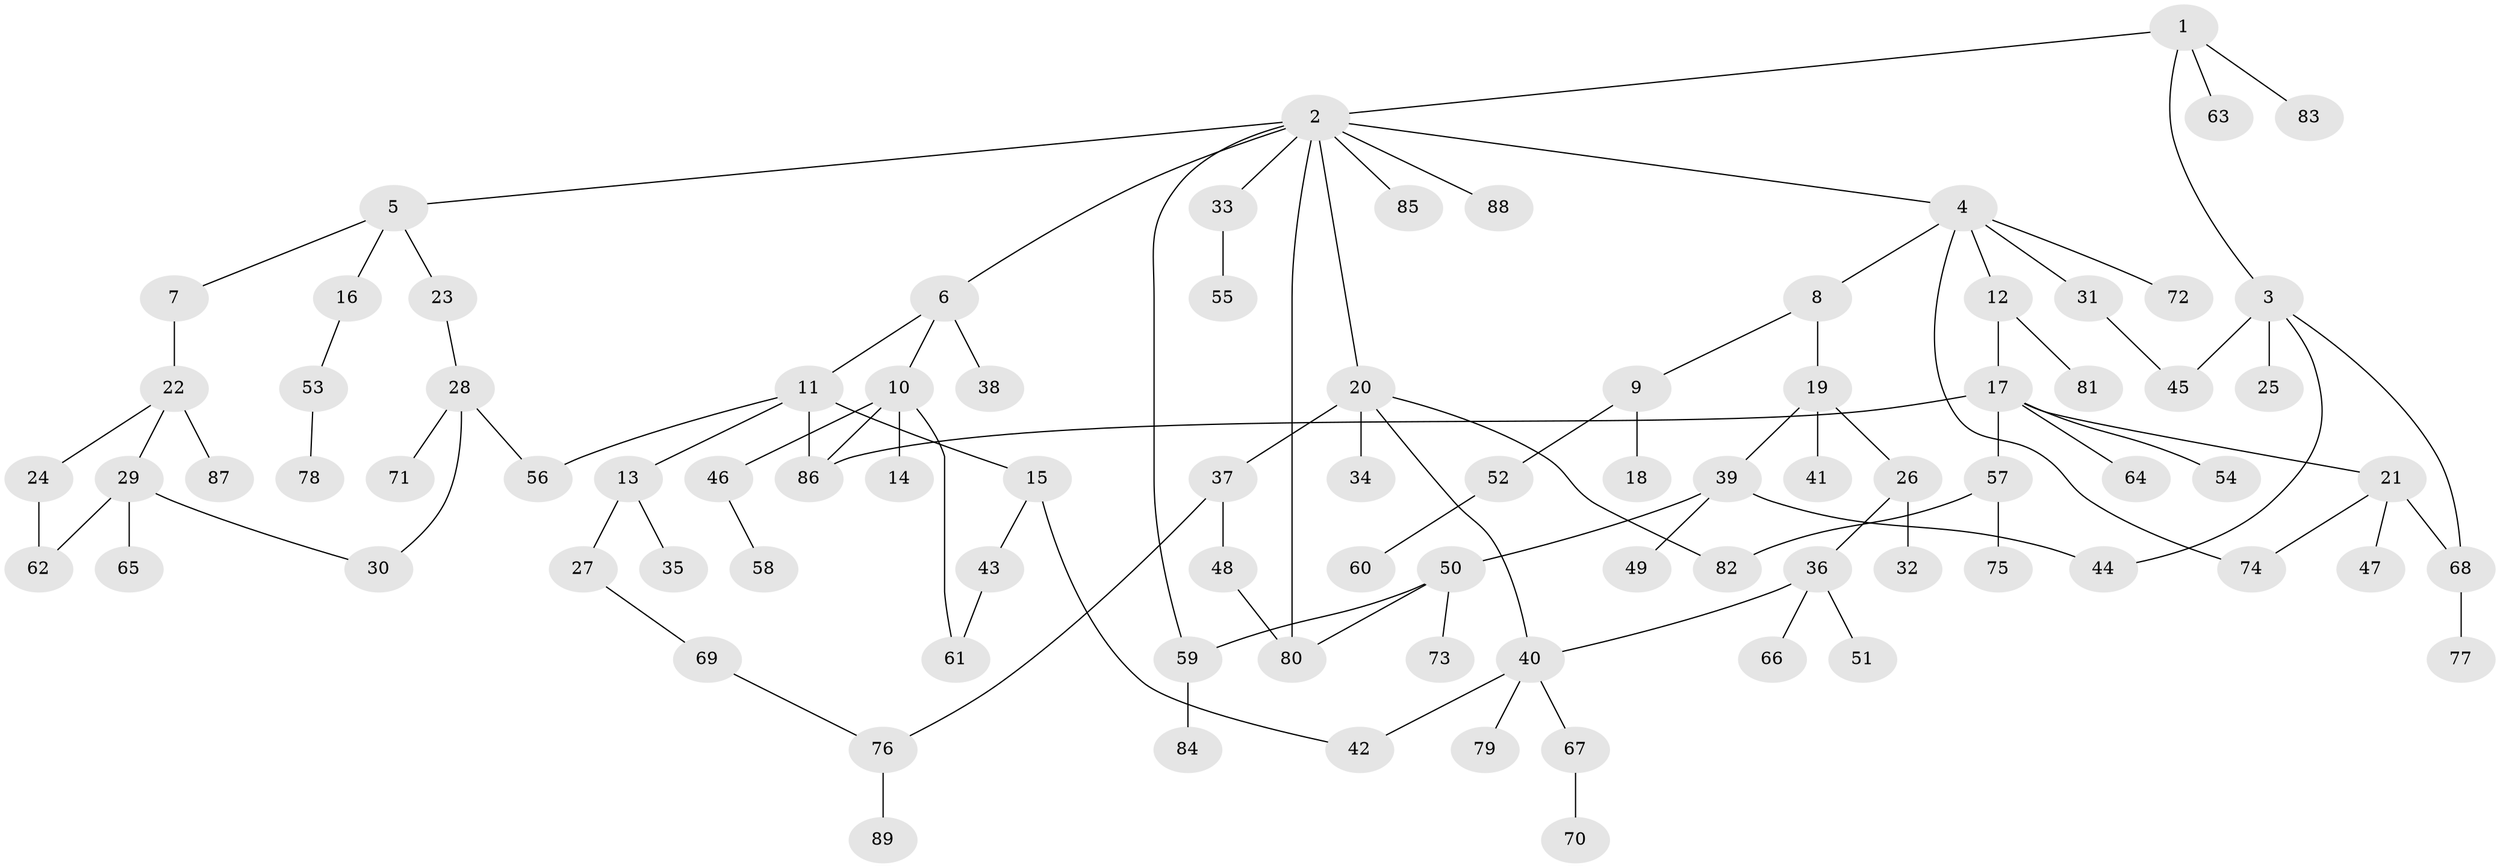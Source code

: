 // coarse degree distribution, {3: 0.1746031746031746, 13: 0.015873015873015872, 5: 0.047619047619047616, 7: 0.015873015873015872, 4: 0.07936507936507936, 2: 0.25396825396825395, 6: 0.015873015873015872, 1: 0.38095238095238093, 8: 0.015873015873015872}
// Generated by graph-tools (version 1.1) at 2025/41/03/06/25 10:41:31]
// undirected, 89 vertices, 105 edges
graph export_dot {
graph [start="1"]
  node [color=gray90,style=filled];
  1;
  2;
  3;
  4;
  5;
  6;
  7;
  8;
  9;
  10;
  11;
  12;
  13;
  14;
  15;
  16;
  17;
  18;
  19;
  20;
  21;
  22;
  23;
  24;
  25;
  26;
  27;
  28;
  29;
  30;
  31;
  32;
  33;
  34;
  35;
  36;
  37;
  38;
  39;
  40;
  41;
  42;
  43;
  44;
  45;
  46;
  47;
  48;
  49;
  50;
  51;
  52;
  53;
  54;
  55;
  56;
  57;
  58;
  59;
  60;
  61;
  62;
  63;
  64;
  65;
  66;
  67;
  68;
  69;
  70;
  71;
  72;
  73;
  74;
  75;
  76;
  77;
  78;
  79;
  80;
  81;
  82;
  83;
  84;
  85;
  86;
  87;
  88;
  89;
  1 -- 2;
  1 -- 3;
  1 -- 63;
  1 -- 83;
  2 -- 4;
  2 -- 5;
  2 -- 6;
  2 -- 20;
  2 -- 33;
  2 -- 59;
  2 -- 85;
  2 -- 88;
  2 -- 80;
  3 -- 25;
  3 -- 68;
  3 -- 44;
  3 -- 45;
  4 -- 8;
  4 -- 12;
  4 -- 31;
  4 -- 72;
  4 -- 74;
  5 -- 7;
  5 -- 16;
  5 -- 23;
  6 -- 10;
  6 -- 11;
  6 -- 38;
  7 -- 22;
  8 -- 9;
  8 -- 19;
  9 -- 18;
  9 -- 52;
  10 -- 14;
  10 -- 46;
  10 -- 86;
  10 -- 61;
  11 -- 13;
  11 -- 15;
  11 -- 86;
  11 -- 56;
  12 -- 17;
  12 -- 81;
  13 -- 27;
  13 -- 35;
  15 -- 42;
  15 -- 43;
  16 -- 53;
  17 -- 21;
  17 -- 54;
  17 -- 57;
  17 -- 64;
  17 -- 86;
  19 -- 26;
  19 -- 39;
  19 -- 41;
  20 -- 34;
  20 -- 37;
  20 -- 40;
  20 -- 82;
  21 -- 47;
  21 -- 68;
  21 -- 74;
  22 -- 24;
  22 -- 29;
  22 -- 87;
  23 -- 28;
  24 -- 62;
  26 -- 32;
  26 -- 36;
  27 -- 69;
  28 -- 56;
  28 -- 71;
  28 -- 30;
  29 -- 30;
  29 -- 65;
  29 -- 62;
  31 -- 45;
  33 -- 55;
  36 -- 51;
  36 -- 66;
  36 -- 40;
  37 -- 48;
  37 -- 76;
  39 -- 44;
  39 -- 49;
  39 -- 50;
  40 -- 67;
  40 -- 79;
  40 -- 42;
  43 -- 61;
  46 -- 58;
  48 -- 80;
  50 -- 73;
  50 -- 59;
  50 -- 80;
  52 -- 60;
  53 -- 78;
  57 -- 75;
  57 -- 82;
  59 -- 84;
  67 -- 70;
  68 -- 77;
  69 -- 76;
  76 -- 89;
}
